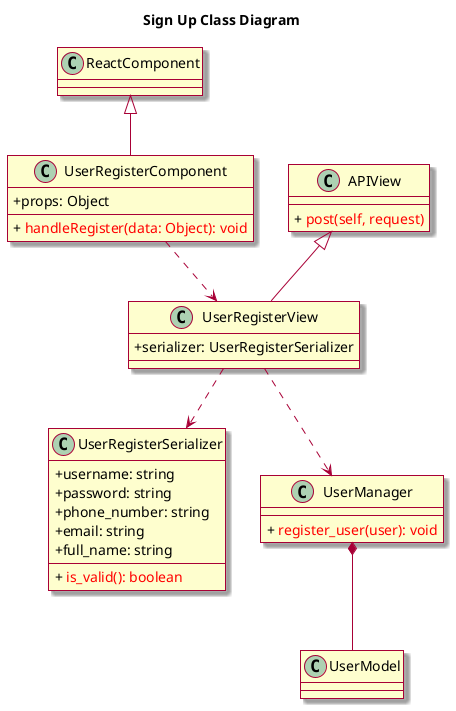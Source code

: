 @startuml
skin rose
skinparam classAttributeIconSize 0

title Sign Up Class Diagram
class ReactComponent

class UserRegisterComponent {
	+ props: Object
	+ {method} <color:red> handleRegister(data: Object): void
}

class UserRegisterView {
	+ serializer: UserRegisterSerializer
}

class APIView {
	+ {method} <color:red> post(self, request)
}

class UserRegisterSerializer {
	+ username: string
	+ password: string
	+ phone_number: string
	+ email: string
	+ full_name: string
	+ {method} <color:red> is_valid(): boolean
}

class UserManager {
	+ {method} <color:red> register_user(user): void
}

class UserModel {
}

ReactComponent <|-- UserRegisterComponent
APIView <|-- UserRegisterView
UserRegisterComponent ..> UserRegisterView
UserRegisterView ..> UserRegisterSerializer
UserRegisterView ..> UserManager
UserManager *-- UserModel
@enduml
